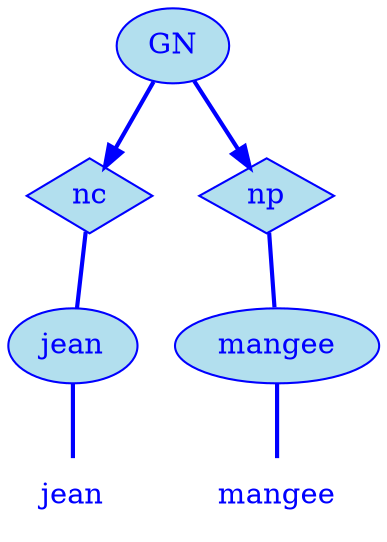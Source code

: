 digraph g {
	graph [bb="0,0,178,252"];
	node [label="\N"];
	graph [_draw_="c 5 -white C 5 -white P 4 0 0 0 252 178 252 178 0 ",
		xdotversion="1.2"];
	"mc1s1_t1#token84" [label=jean, shape=plaintext, fillcolor=lightblue2, fontcolor=blue, pos="31,18", width="0.75", height="0.50", _ldraw_="F 14.000000 11 -Times-Roman c 4 -blue T 31 13 0 29 4 -jean "];
	"mc1s1_W1#wordmc1s1_t1#token" [label=jean, shape=ellipse, fillcolor=lightblue2, fontcolor=blue, pos="31,90", width="0.86", height="0.50", color=blue, style=filled, _draw_="S 6 -filled c 4 -blue C 10 -lightblue2 E 31 90 31 18 ", _ldraw_="F 14.000000 11 -Times-Roman c 4 -blue T 31 85 0 29 4 -jean "];
	"mc1s1_P1L1#pos" [label=nc, shape=diamond, fillcolor=lightblue2, fontcolor=blue, pos="44,162", width="0.75", height="0.50", color=blue, style=filled, _draw_="S 6 -filled c 4 -blue C 10 -lightblue2 P 4 44 180 17 162 44 144 71 162 ", _ldraw_="F 14.000000 11 -Times-Roman c 4 -blue T 44 157 0 16 2 -nc "];
	"mc1s1_t3#token87" [label=mangee, shape=plaintext, fillcolor=lightblue2, fontcolor=blue, pos="129,18", width="0.97", height="0.50", _ldraw_="F 14.000000 11 -Times-Roman c 4 -blue T 129 13 0 55 6 -mangee "];
	"mc1s1_W2#wordmc1s1_t3#token" [label=mangee, shape=ellipse, fillcolor=lightblue2, fontcolor=blue, pos="129,90", width="1.36", height="0.50", color=blue, style=filled, _draw_="S 6 -filled c 4 -blue C 10 -lightblue2 E 129 90 49 18 ", _ldraw_="F 14.000000 11 -Times-Roman c 4 -blue T 129 85 0 55 6 -mangee "];
	"mc1s1_P14#pos" [label=np, shape=diamond, fillcolor=lightblue2, fontcolor=blue, pos="122,162", width="0.75", height="0.50", color=blue, style=filled, _draw_="S 6 -filled c 4 -blue C 10 -lightblue2 P 4 122 180 95 162 122 144 149 162 ", _ldraw_="F 14.000000 11 -Times-Roman c 4 -blue T 122 157 0 17 2 -np "];
	"mc1s1_chk0#chunk" [label=GN, fillcolor=lightblue2, fontcolor=blue, pos="83,234", width="0.75", height="0.50", color=blue, style=filled, arrowhead=doubleoctagon, _draw_="S 6 -filled c 4 -blue C 10 -lightblue2 E 83 234 27 18 ", _ldraw_="F 14.000000 11 -Times-Roman c 4 -blue T 83 229 0 22 2 -GN "];
	"mc1s1_W1#wordmc1s1_t1#token" -> "mc1s1_t1#token84" [arrowhead=none, color=blue, fontcolor=blue, style=bold, minlen=1, pos="31,72 31,61 31,47 31,36", _draw_="S 4 -bold c 4 -blue B 4 31 72 31 61 31 47 31 36 "];
	"mc1s1_P1L1#pos" -> "mc1s1_W1#wordmc1s1_t1#token" [arrowhead=none, color=blue, fontcolor=blue, style=bold, minlen=1, pos="41,146 39,134 36,119 34,108", _draw_="S 4 -bold c 4 -blue B 4 41 146 39 134 36 119 34 108 "];
	"mc1s1_W2#wordmc1s1_t3#token" -> "mc1s1_t3#token87" [arrowhead=none, color=blue, fontcolor=blue, style=bold, minlen=1, pos="129,72 129,61 129,47 129,36", _draw_="S 4 -bold c 4 -blue B 4 129 72 129 61 129 47 129 36 "];
	"mc1s1_P14#pos" -> "mc1s1_W2#wordmc1s1_t3#token" [arrowhead=none, color=blue, fontcolor=blue, style=bold, minlen=1, pos="124,145 125,134 126,119 127,108", _draw_="S 4 -bold c 4 -blue B 4 124 145 125 134 126 119 127 108 "];
	"mc1s1_chk0#chunk" -> "mc1s1_P1L1#pos" [color=blue, fontcolor=blue, style=bold, minlen=1, pos="e,51,176 74,217 69,208 62,195 56,185", shape=normal, _draw_="S 4 -bold c 4 -blue B 4 74 217 69 208 62 195 56 185 ", _hdraw_="S 5 -solid S 15 -setlinewidth(1) c 4 -blue C 4 -blue P 3 59 183 51 176 53 186 "];
	"mc1s1_chk0#chunk" -> "mc1s1_P14#pos" [color=blue, fontcolor=blue, style=bold, minlen=1, pos="e,115,176 92,217 97,208 104,195 110,185", shape=normal, _draw_="S 4 -bold c 4 -blue B 4 92 217 97 208 104 195 110 185 ", _hdraw_="S 5 -solid S 15 -setlinewidth(1) c 4 -blue C 4 -blue P 3 113 186 115 176 107 183 "];
}
